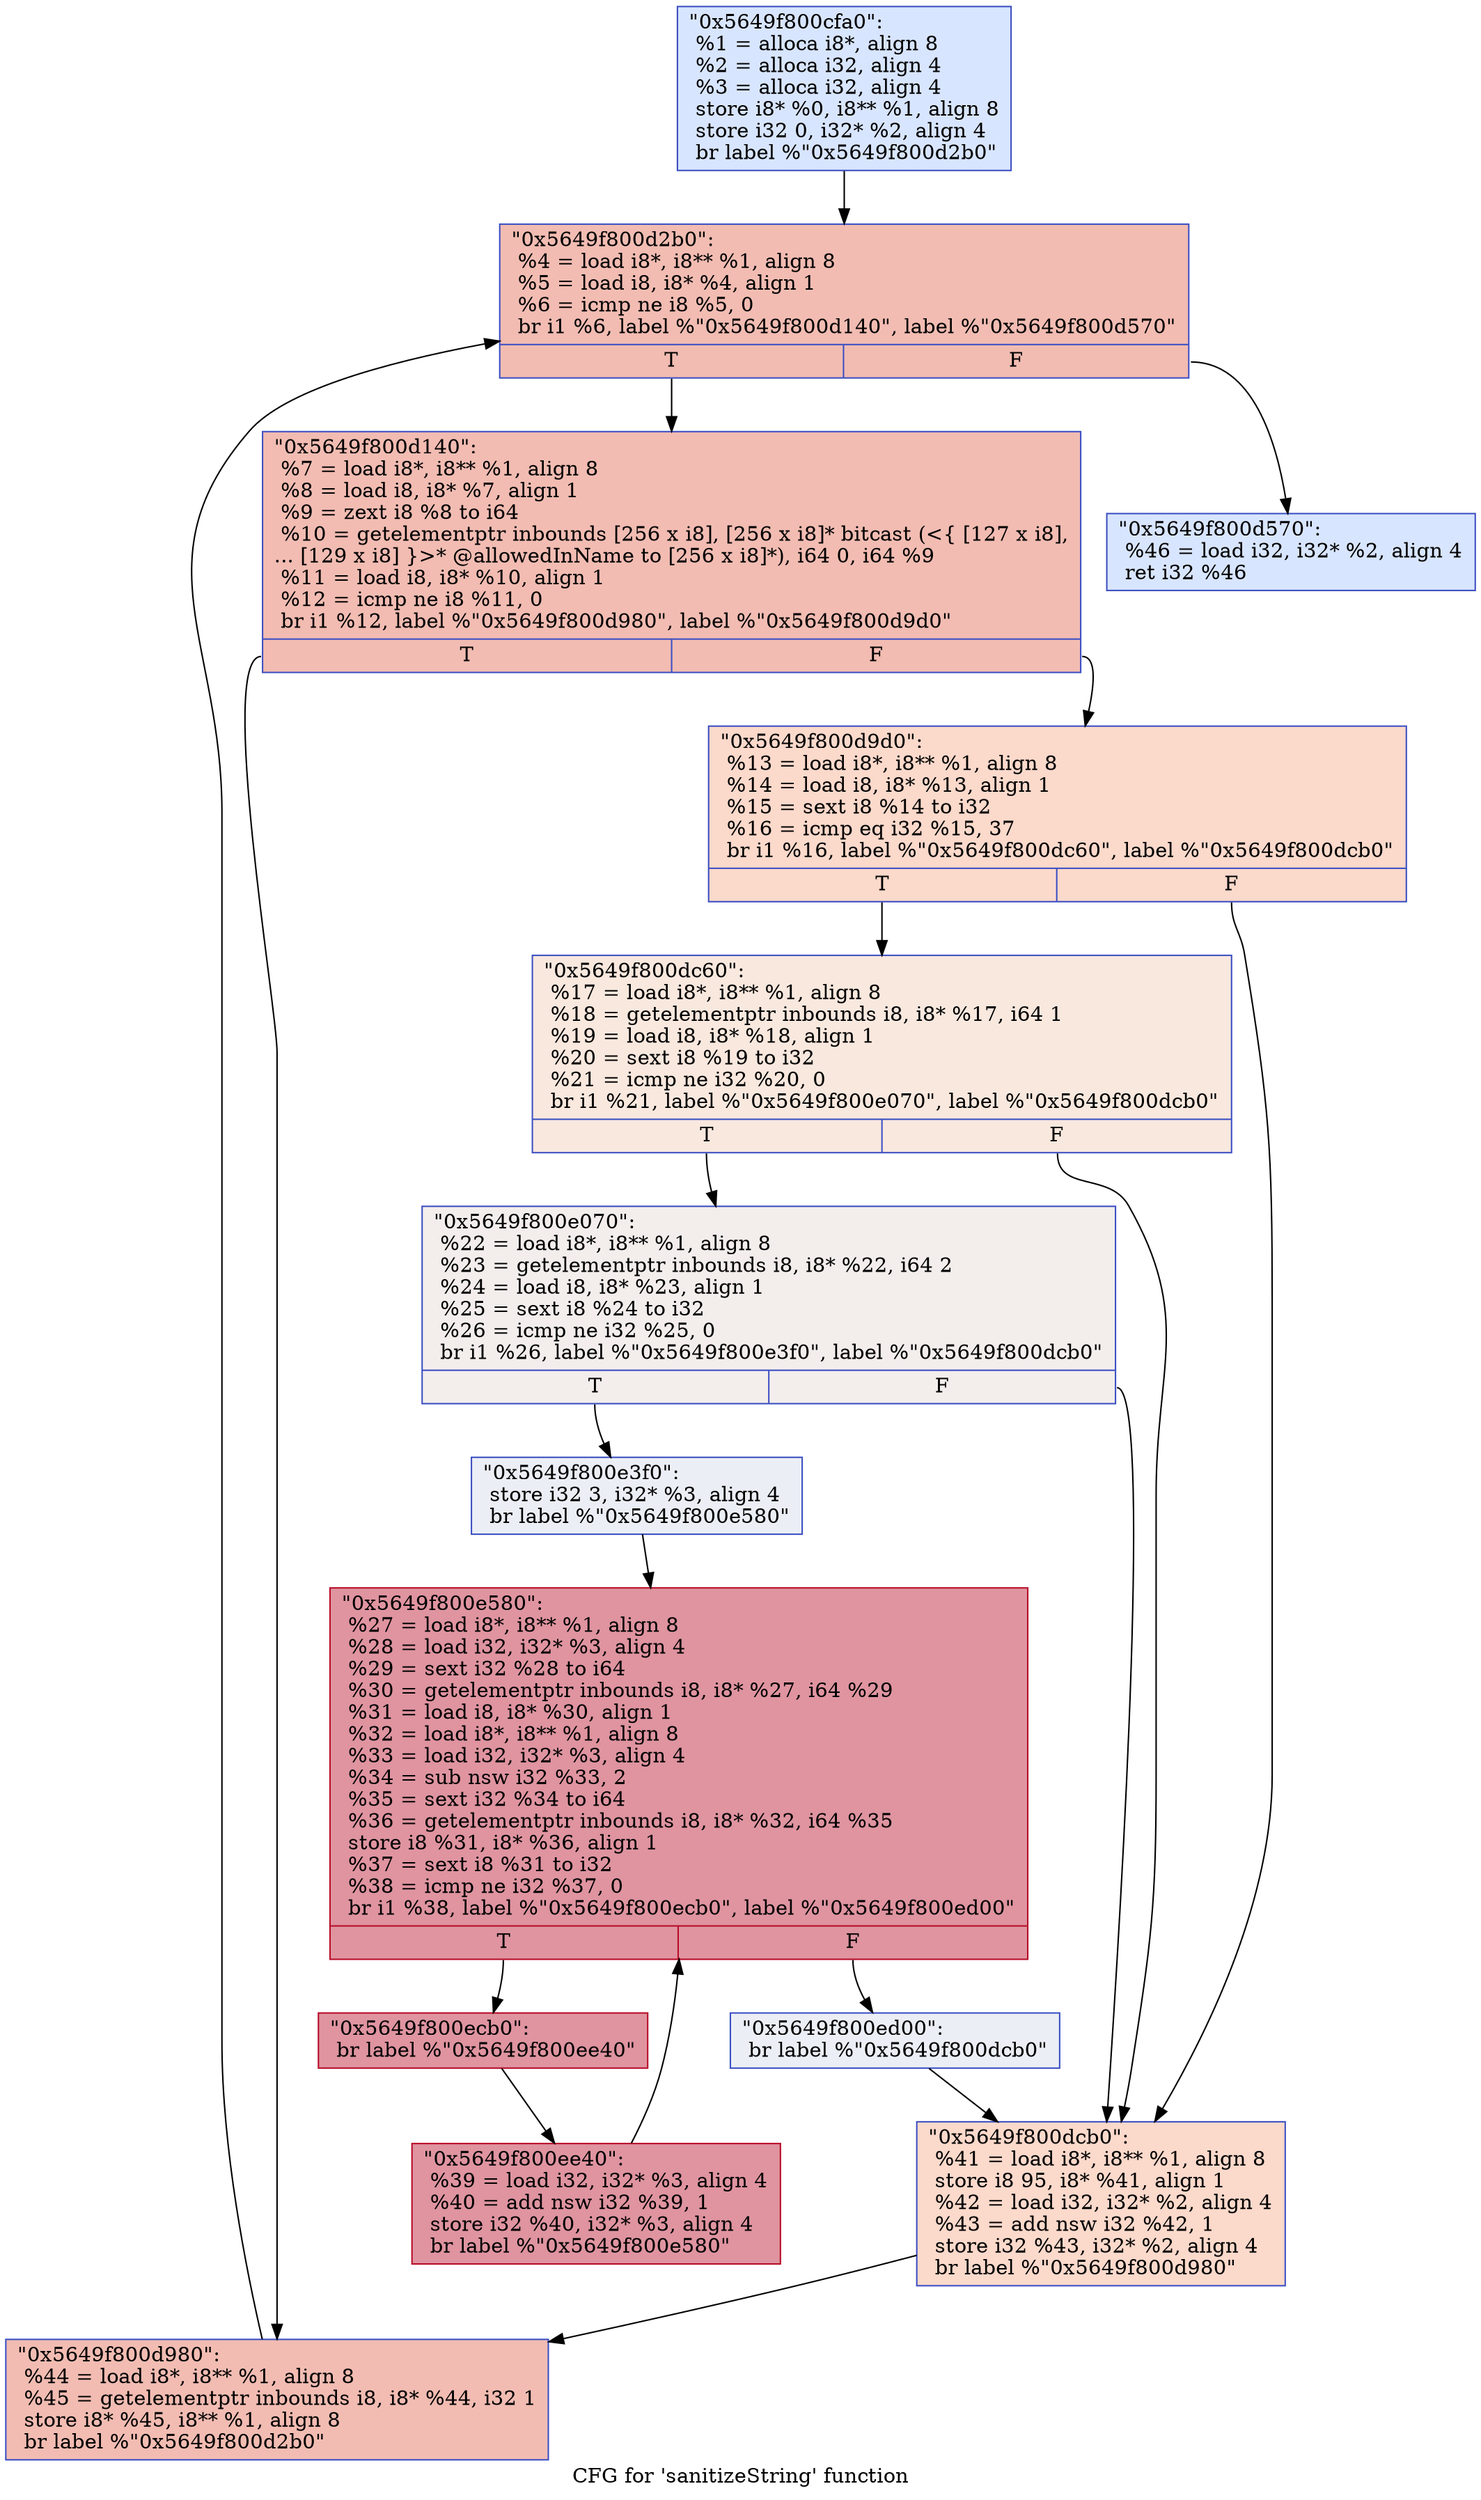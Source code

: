 digraph "CFG for 'sanitizeString' function" {
	label="CFG for 'sanitizeString' function";

	Node0x5649f800cfa0 [shape=record,color="#3d50c3ff", style=filled, fillcolor="#a7c5fe70",label="{\"0x5649f800cfa0\":\l  %1 = alloca i8*, align 8\l  %2 = alloca i32, align 4\l  %3 = alloca i32, align 4\l  store i8* %0, i8** %1, align 8\l  store i32 0, i32* %2, align 4\l  br label %\"0x5649f800d2b0\"\l}"];
	Node0x5649f800cfa0 -> Node0x5649f800d2b0;
	Node0x5649f800d2b0 [shape=record,color="#3d50c3ff", style=filled, fillcolor="#e1675170",label="{\"0x5649f800d2b0\":                                 \l  %4 = load i8*, i8** %1, align 8\l  %5 = load i8, i8* %4, align 1\l  %6 = icmp ne i8 %5, 0\l  br i1 %6, label %\"0x5649f800d140\", label %\"0x5649f800d570\"\l|{<s0>T|<s1>F}}"];
	Node0x5649f800d2b0:s0 -> Node0x5649f800d140;
	Node0x5649f800d2b0:s1 -> Node0x5649f800d570;
	Node0x5649f800d140 [shape=record,color="#3d50c3ff", style=filled, fillcolor="#e1675170",label="{\"0x5649f800d140\":                                 \l  %7 = load i8*, i8** %1, align 8\l  %8 = load i8, i8* %7, align 1\l  %9 = zext i8 %8 to i64\l  %10 = getelementptr inbounds [256 x i8], [256 x i8]* bitcast (\<\{ [127 x i8],\l... [129 x i8] \}\>* @allowedInName to [256 x i8]*), i64 0, i64 %9\l  %11 = load i8, i8* %10, align 1\l  %12 = icmp ne i8 %11, 0\l  br i1 %12, label %\"0x5649f800d980\", label %\"0x5649f800d9d0\"\l|{<s0>T|<s1>F}}"];
	Node0x5649f800d140:s0 -> Node0x5649f800d980;
	Node0x5649f800d140:s1 -> Node0x5649f800d9d0;
	Node0x5649f800d9d0 [shape=record,color="#3d50c3ff", style=filled, fillcolor="#f7a88970",label="{\"0x5649f800d9d0\":                                 \l  %13 = load i8*, i8** %1, align 8\l  %14 = load i8, i8* %13, align 1\l  %15 = sext i8 %14 to i32\l  %16 = icmp eq i32 %15, 37\l  br i1 %16, label %\"0x5649f800dc60\", label %\"0x5649f800dcb0\"\l|{<s0>T|<s1>F}}"];
	Node0x5649f800d9d0:s0 -> Node0x5649f800dc60;
	Node0x5649f800d9d0:s1 -> Node0x5649f800dcb0;
	Node0x5649f800dc60 [shape=record,color="#3d50c3ff", style=filled, fillcolor="#f2cab570",label="{\"0x5649f800dc60\":                                 \l  %17 = load i8*, i8** %1, align 8\l  %18 = getelementptr inbounds i8, i8* %17, i64 1\l  %19 = load i8, i8* %18, align 1\l  %20 = sext i8 %19 to i32\l  %21 = icmp ne i32 %20, 0\l  br i1 %21, label %\"0x5649f800e070\", label %\"0x5649f800dcb0\"\l|{<s0>T|<s1>F}}"];
	Node0x5649f800dc60:s0 -> Node0x5649f800e070;
	Node0x5649f800dc60:s1 -> Node0x5649f800dcb0;
	Node0x5649f800e070 [shape=record,color="#3d50c3ff", style=filled, fillcolor="#e3d9d370",label="{\"0x5649f800e070\":                                 \l  %22 = load i8*, i8** %1, align 8\l  %23 = getelementptr inbounds i8, i8* %22, i64 2\l  %24 = load i8, i8* %23, align 1\l  %25 = sext i8 %24 to i32\l  %26 = icmp ne i32 %25, 0\l  br i1 %26, label %\"0x5649f800e3f0\", label %\"0x5649f800dcb0\"\l|{<s0>T|<s1>F}}"];
	Node0x5649f800e070:s0 -> Node0x5649f800e3f0;
	Node0x5649f800e070:s1 -> Node0x5649f800dcb0;
	Node0x5649f800e3f0 [shape=record,color="#3d50c3ff", style=filled, fillcolor="#d1dae970",label="{\"0x5649f800e3f0\":                                 \l  store i32 3, i32* %3, align 4\l  br label %\"0x5649f800e580\"\l}"];
	Node0x5649f800e3f0 -> Node0x5649f800e580;
	Node0x5649f800e580 [shape=record,color="#b70d28ff", style=filled, fillcolor="#b70d2870",label="{\"0x5649f800e580\":                                 \l  %27 = load i8*, i8** %1, align 8\l  %28 = load i32, i32* %3, align 4\l  %29 = sext i32 %28 to i64\l  %30 = getelementptr inbounds i8, i8* %27, i64 %29\l  %31 = load i8, i8* %30, align 1\l  %32 = load i8*, i8** %1, align 8\l  %33 = load i32, i32* %3, align 4\l  %34 = sub nsw i32 %33, 2\l  %35 = sext i32 %34 to i64\l  %36 = getelementptr inbounds i8, i8* %32, i64 %35\l  store i8 %31, i8* %36, align 1\l  %37 = sext i8 %31 to i32\l  %38 = icmp ne i32 %37, 0\l  br i1 %38, label %\"0x5649f800ecb0\", label %\"0x5649f800ed00\"\l|{<s0>T|<s1>F}}"];
	Node0x5649f800e580:s0 -> Node0x5649f800ecb0;
	Node0x5649f800e580:s1 -> Node0x5649f800ed00;
	Node0x5649f800ecb0 [shape=record,color="#b70d28ff", style=filled, fillcolor="#b70d2870",label="{\"0x5649f800ecb0\":                                 \l  br label %\"0x5649f800ee40\"\l}"];
	Node0x5649f800ecb0 -> Node0x5649f800ee40;
	Node0x5649f800ee40 [shape=record,color="#b70d28ff", style=filled, fillcolor="#b70d2870",label="{\"0x5649f800ee40\":                                 \l  %39 = load i32, i32* %3, align 4\l  %40 = add nsw i32 %39, 1\l  store i32 %40, i32* %3, align 4\l  br label %\"0x5649f800e580\"\l}"];
	Node0x5649f800ee40 -> Node0x5649f800e580;
	Node0x5649f800ed00 [shape=record,color="#3d50c3ff", style=filled, fillcolor="#d1dae970",label="{\"0x5649f800ed00\":                                 \l  br label %\"0x5649f800dcb0\"\l}"];
	Node0x5649f800ed00 -> Node0x5649f800dcb0;
	Node0x5649f800dcb0 [shape=record,color="#3d50c3ff", style=filled, fillcolor="#f7a88970",label="{\"0x5649f800dcb0\":                                 \l  %41 = load i8*, i8** %1, align 8\l  store i8 95, i8* %41, align 1\l  %42 = load i32, i32* %2, align 4\l  %43 = add nsw i32 %42, 1\l  store i32 %43, i32* %2, align 4\l  br label %\"0x5649f800d980\"\l}"];
	Node0x5649f800dcb0 -> Node0x5649f800d980;
	Node0x5649f800d980 [shape=record,color="#3d50c3ff", style=filled, fillcolor="#e1675170",label="{\"0x5649f800d980\":                                 \l  %44 = load i8*, i8** %1, align 8\l  %45 = getelementptr inbounds i8, i8* %44, i32 1\l  store i8* %45, i8** %1, align 8\l  br label %\"0x5649f800d2b0\"\l}"];
	Node0x5649f800d980 -> Node0x5649f800d2b0;
	Node0x5649f800d570 [shape=record,color="#3d50c3ff", style=filled, fillcolor="#a7c5fe70",label="{\"0x5649f800d570\":                                 \l  %46 = load i32, i32* %2, align 4\l  ret i32 %46\l}"];
}
